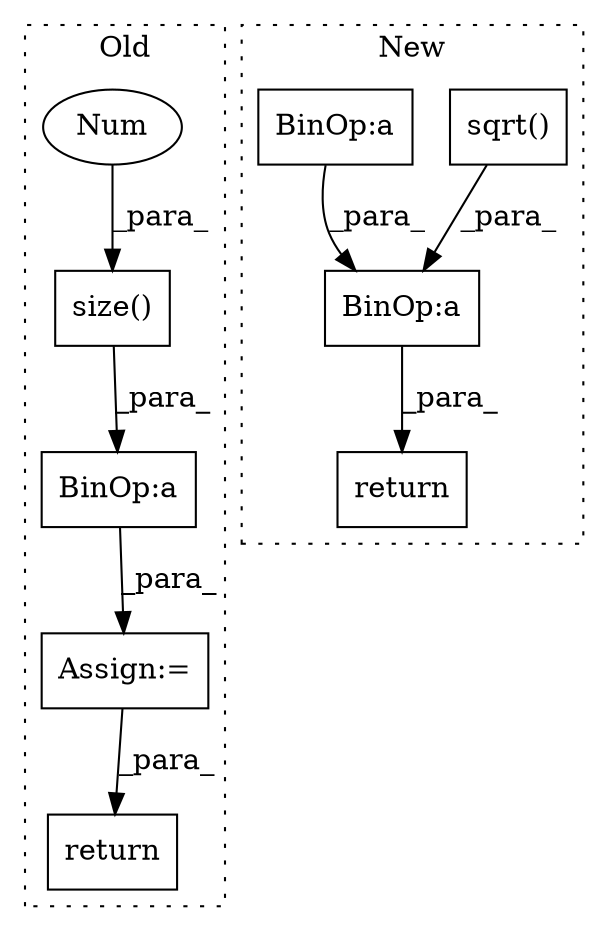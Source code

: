 digraph G {
subgraph cluster0 {
1 [label="size()" a="75" s="8321,8334" l="12,1" shape="box"];
5 [label="Assign:=" a="68" s="8457" l="3" shape="box"];
7 [label="Num" a="76" s="8333" l="1" shape="ellipse"];
8 [label="BinOp:a" a="82" s="8430" l="3" shape="box"];
9 [label="return" a="93" s="8485" l="7" shape="box"];
label = "Old";
style="dotted";
}
subgraph cluster1 {
2 [label="sqrt()" a="75" s="6776" l="44" shape="box"];
3 [label="BinOp:a" a="82" s="6851" l="7" shape="box"];
4 [label="BinOp:a" a="82" s="6750" l="3" shape="box"];
6 [label="return" a="93" s="6843" l="7" shape="box"];
label = "New";
style="dotted";
}
1 -> 8 [label="_para_"];
2 -> 3 [label="_para_"];
3 -> 6 [label="_para_"];
4 -> 3 [label="_para_"];
5 -> 9 [label="_para_"];
7 -> 1 [label="_para_"];
8 -> 5 [label="_para_"];
}
